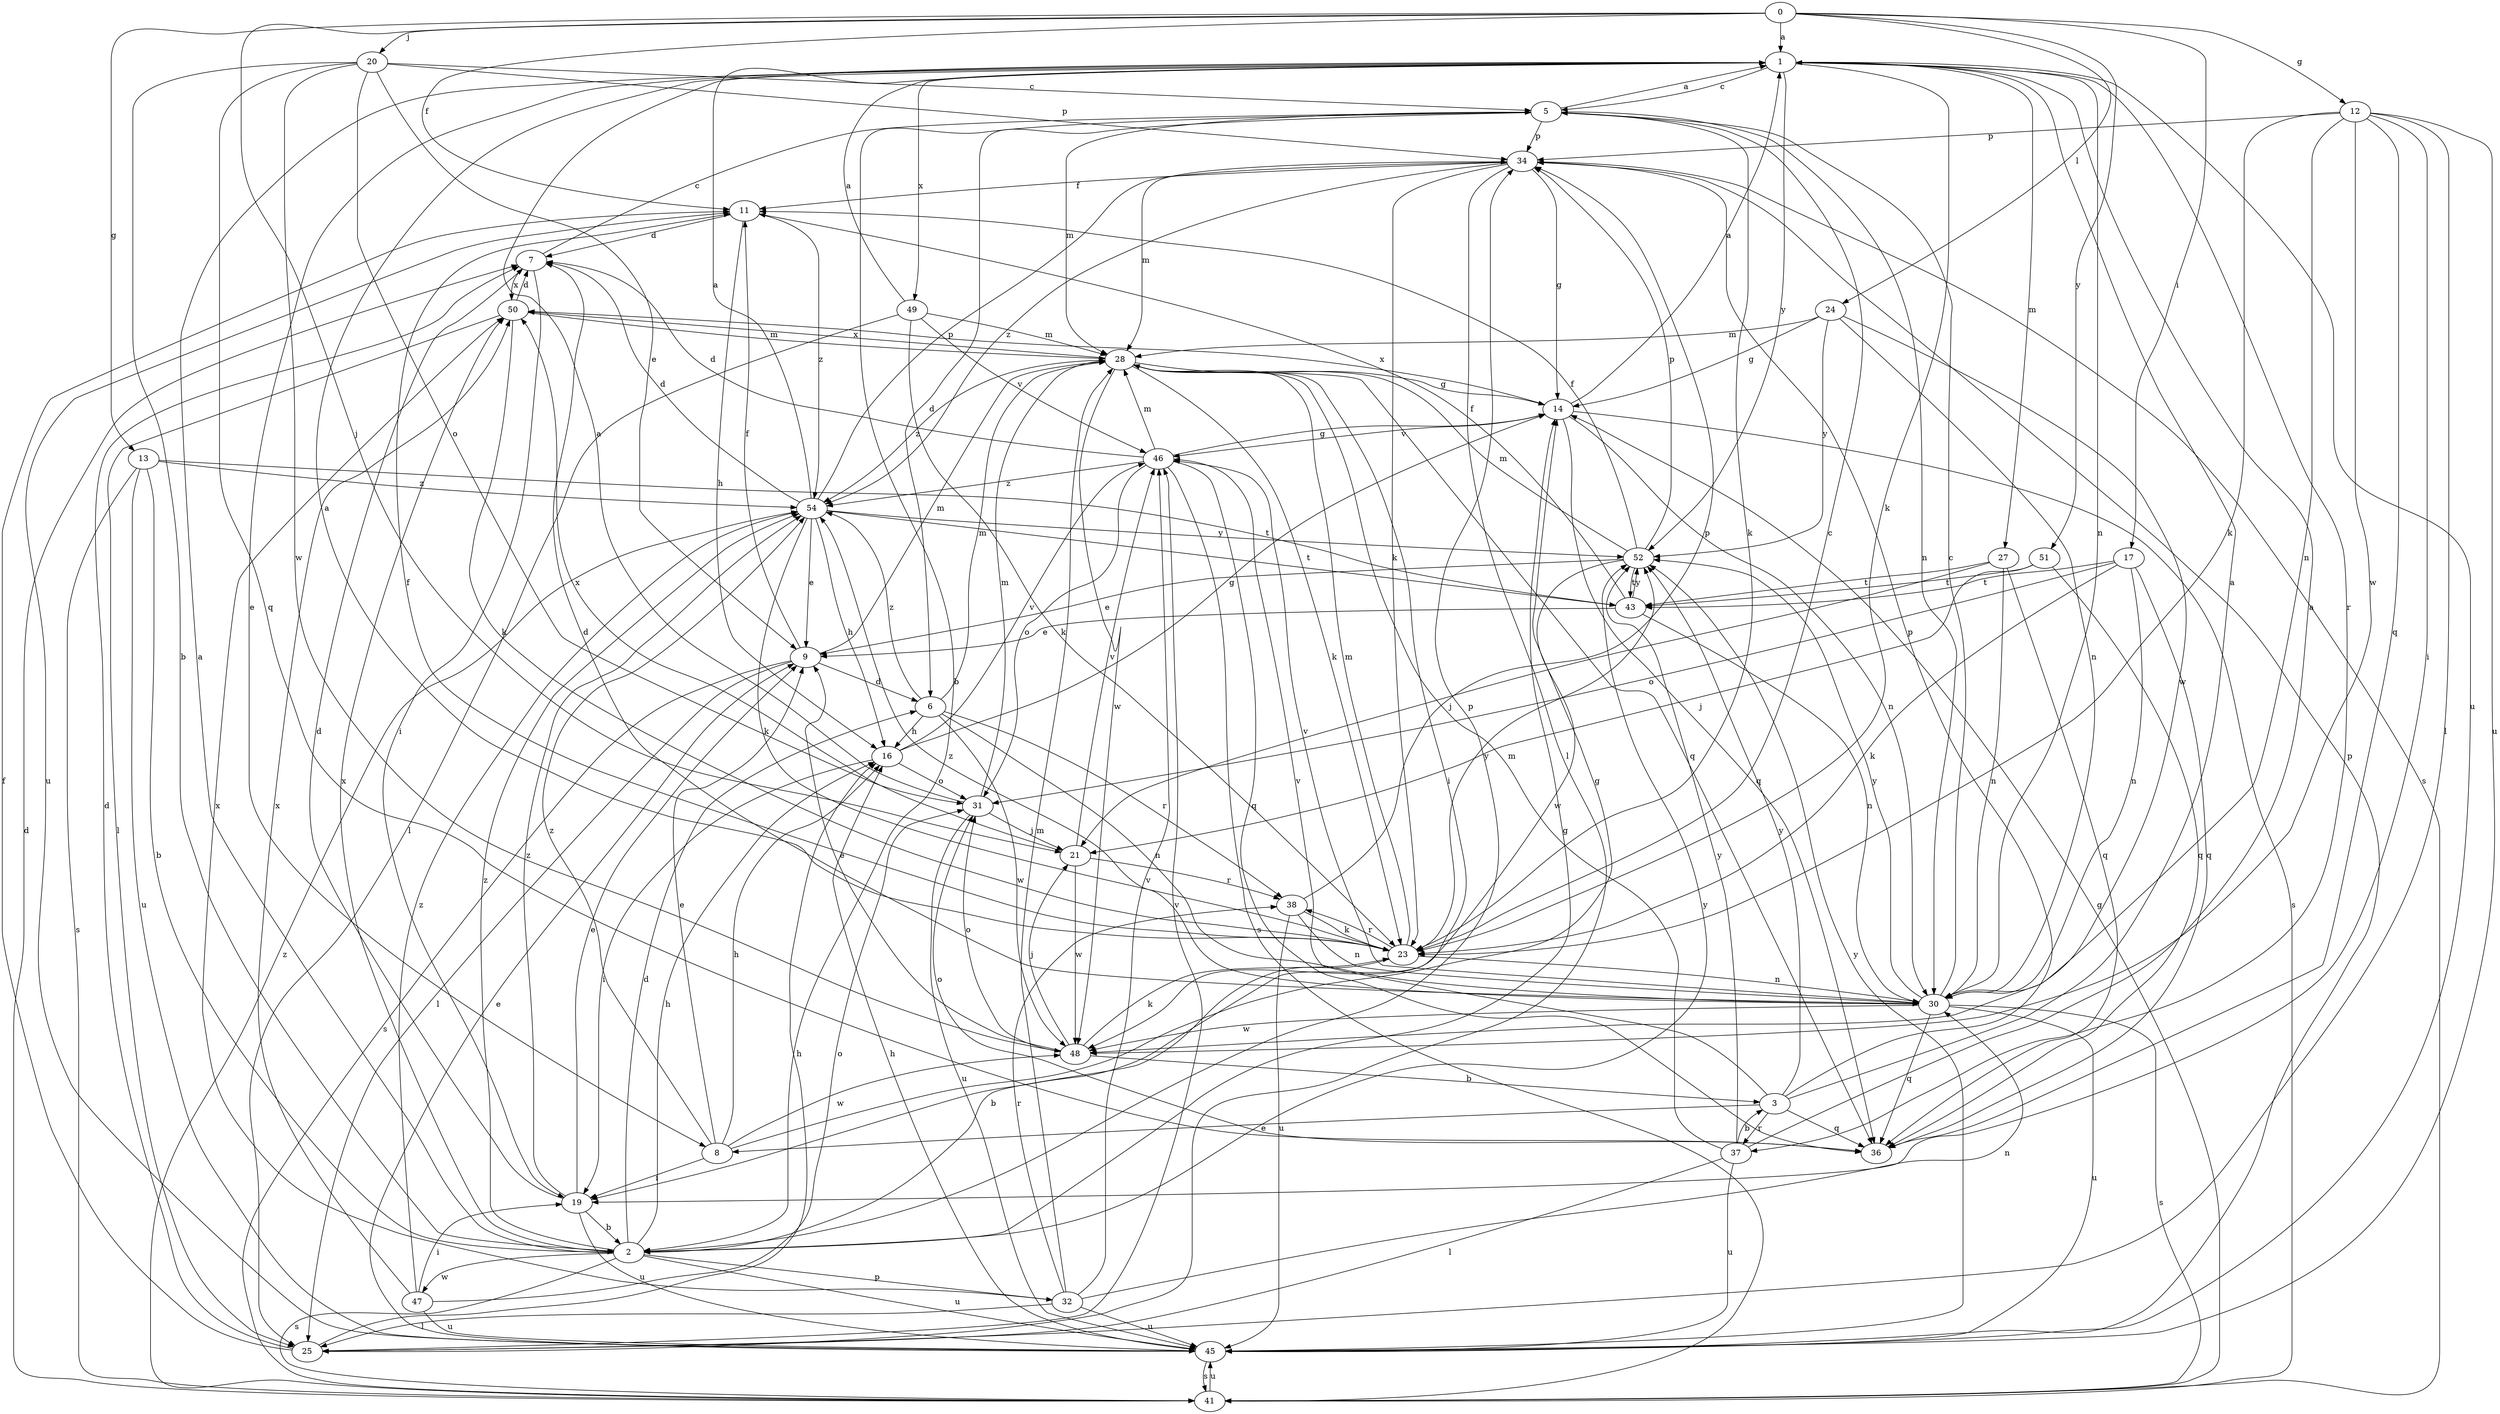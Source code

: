 strict digraph  {
0;
1;
2;
3;
5;
6;
7;
8;
9;
11;
12;
13;
14;
16;
17;
19;
20;
21;
23;
24;
25;
27;
28;
30;
31;
32;
34;
36;
37;
38;
41;
43;
45;
46;
47;
48;
49;
50;
51;
52;
54;
0 -> 1  [label=a];
0 -> 11  [label=f];
0 -> 12  [label=g];
0 -> 13  [label=g];
0 -> 17  [label=i];
0 -> 20  [label=j];
0 -> 21  [label=j];
0 -> 24  [label=l];
0 -> 51  [label=y];
1 -> 5  [label=c];
1 -> 8  [label=e];
1 -> 23  [label=k];
1 -> 27  [label=m];
1 -> 30  [label=n];
1 -> 37  [label=r];
1 -> 45  [label=u];
1 -> 49  [label=x];
1 -> 52  [label=y];
2 -> 1  [label=a];
2 -> 6  [label=d];
2 -> 14  [label=g];
2 -> 16  [label=h];
2 -> 32  [label=p];
2 -> 34  [label=p];
2 -> 41  [label=s];
2 -> 45  [label=u];
2 -> 47  [label=w];
2 -> 50  [label=x];
2 -> 52  [label=y];
2 -> 54  [label=z];
3 -> 1  [label=a];
3 -> 8  [label=e];
3 -> 34  [label=p];
3 -> 36  [label=q];
3 -> 37  [label=r];
3 -> 46  [label=v];
3 -> 52  [label=y];
5 -> 1  [label=a];
5 -> 2  [label=b];
5 -> 6  [label=d];
5 -> 23  [label=k];
5 -> 28  [label=m];
5 -> 30  [label=n];
5 -> 34  [label=p];
6 -> 16  [label=h];
6 -> 28  [label=m];
6 -> 30  [label=n];
6 -> 38  [label=r];
6 -> 48  [label=w];
6 -> 54  [label=z];
7 -> 5  [label=c];
7 -> 19  [label=i];
7 -> 50  [label=x];
8 -> 9  [label=e];
8 -> 14  [label=g];
8 -> 16  [label=h];
8 -> 19  [label=i];
8 -> 48  [label=w];
8 -> 54  [label=z];
9 -> 6  [label=d];
9 -> 11  [label=f];
9 -> 25  [label=l];
9 -> 28  [label=m];
9 -> 41  [label=s];
11 -> 7  [label=d];
11 -> 16  [label=h];
11 -> 45  [label=u];
11 -> 54  [label=z];
12 -> 19  [label=i];
12 -> 23  [label=k];
12 -> 25  [label=l];
12 -> 30  [label=n];
12 -> 34  [label=p];
12 -> 36  [label=q];
12 -> 45  [label=u];
12 -> 48  [label=w];
13 -> 2  [label=b];
13 -> 41  [label=s];
13 -> 43  [label=t];
13 -> 45  [label=u];
13 -> 54  [label=z];
14 -> 1  [label=a];
14 -> 30  [label=n];
14 -> 36  [label=q];
14 -> 41  [label=s];
14 -> 46  [label=v];
14 -> 50  [label=x];
16 -> 14  [label=g];
16 -> 19  [label=i];
16 -> 31  [label=o];
16 -> 46  [label=v];
17 -> 23  [label=k];
17 -> 30  [label=n];
17 -> 31  [label=o];
17 -> 36  [label=q];
17 -> 43  [label=t];
19 -> 2  [label=b];
19 -> 7  [label=d];
19 -> 9  [label=e];
19 -> 45  [label=u];
19 -> 54  [label=z];
20 -> 2  [label=b];
20 -> 5  [label=c];
20 -> 9  [label=e];
20 -> 31  [label=o];
20 -> 34  [label=p];
20 -> 36  [label=q];
20 -> 48  [label=w];
21 -> 38  [label=r];
21 -> 46  [label=v];
21 -> 48  [label=w];
21 -> 50  [label=x];
23 -> 1  [label=a];
23 -> 2  [label=b];
23 -> 5  [label=c];
23 -> 11  [label=f];
23 -> 28  [label=m];
23 -> 30  [label=n];
23 -> 38  [label=r];
23 -> 52  [label=y];
24 -> 14  [label=g];
24 -> 28  [label=m];
24 -> 30  [label=n];
24 -> 48  [label=w];
24 -> 52  [label=y];
25 -> 7  [label=d];
25 -> 11  [label=f];
25 -> 16  [label=h];
25 -> 46  [label=v];
27 -> 21  [label=j];
27 -> 30  [label=n];
27 -> 36  [label=q];
27 -> 43  [label=t];
28 -> 14  [label=g];
28 -> 19  [label=i];
28 -> 23  [label=k];
28 -> 36  [label=q];
28 -> 48  [label=w];
28 -> 50  [label=x];
28 -> 54  [label=z];
30 -> 5  [label=c];
30 -> 7  [label=d];
30 -> 36  [label=q];
30 -> 41  [label=s];
30 -> 45  [label=u];
30 -> 46  [label=v];
30 -> 48  [label=w];
30 -> 52  [label=y];
30 -> 54  [label=z];
31 -> 1  [label=a];
31 -> 21  [label=j];
31 -> 28  [label=m];
31 -> 45  [label=u];
32 -> 25  [label=l];
32 -> 28  [label=m];
32 -> 30  [label=n];
32 -> 38  [label=r];
32 -> 45  [label=u];
32 -> 46  [label=v];
32 -> 50  [label=x];
34 -> 11  [label=f];
34 -> 14  [label=g];
34 -> 23  [label=k];
34 -> 25  [label=l];
34 -> 28  [label=m];
34 -> 41  [label=s];
34 -> 54  [label=z];
36 -> 31  [label=o];
37 -> 1  [label=a];
37 -> 3  [label=b];
37 -> 25  [label=l];
37 -> 28  [label=m];
37 -> 45  [label=u];
37 -> 52  [label=y];
38 -> 23  [label=k];
38 -> 30  [label=n];
38 -> 34  [label=p];
38 -> 45  [label=u];
41 -> 7  [label=d];
41 -> 14  [label=g];
41 -> 45  [label=u];
41 -> 54  [label=z];
43 -> 9  [label=e];
43 -> 11  [label=f];
43 -> 30  [label=n];
43 -> 52  [label=y];
45 -> 9  [label=e];
45 -> 16  [label=h];
45 -> 34  [label=p];
45 -> 41  [label=s];
45 -> 52  [label=y];
46 -> 7  [label=d];
46 -> 14  [label=g];
46 -> 28  [label=m];
46 -> 31  [label=o];
46 -> 36  [label=q];
46 -> 41  [label=s];
46 -> 54  [label=z];
47 -> 19  [label=i];
47 -> 31  [label=o];
47 -> 45  [label=u];
47 -> 50  [label=x];
47 -> 54  [label=z];
48 -> 3  [label=b];
48 -> 9  [label=e];
48 -> 21  [label=j];
48 -> 23  [label=k];
48 -> 31  [label=o];
49 -> 1  [label=a];
49 -> 23  [label=k];
49 -> 25  [label=l];
49 -> 28  [label=m];
49 -> 46  [label=v];
50 -> 7  [label=d];
50 -> 23  [label=k];
50 -> 25  [label=l];
50 -> 28  [label=m];
51 -> 21  [label=j];
51 -> 36  [label=q];
51 -> 43  [label=t];
52 -> 9  [label=e];
52 -> 11  [label=f];
52 -> 28  [label=m];
52 -> 34  [label=p];
52 -> 43  [label=t];
52 -> 48  [label=w];
54 -> 1  [label=a];
54 -> 7  [label=d];
54 -> 9  [label=e];
54 -> 16  [label=h];
54 -> 23  [label=k];
54 -> 34  [label=p];
54 -> 43  [label=t];
54 -> 52  [label=y];
}
